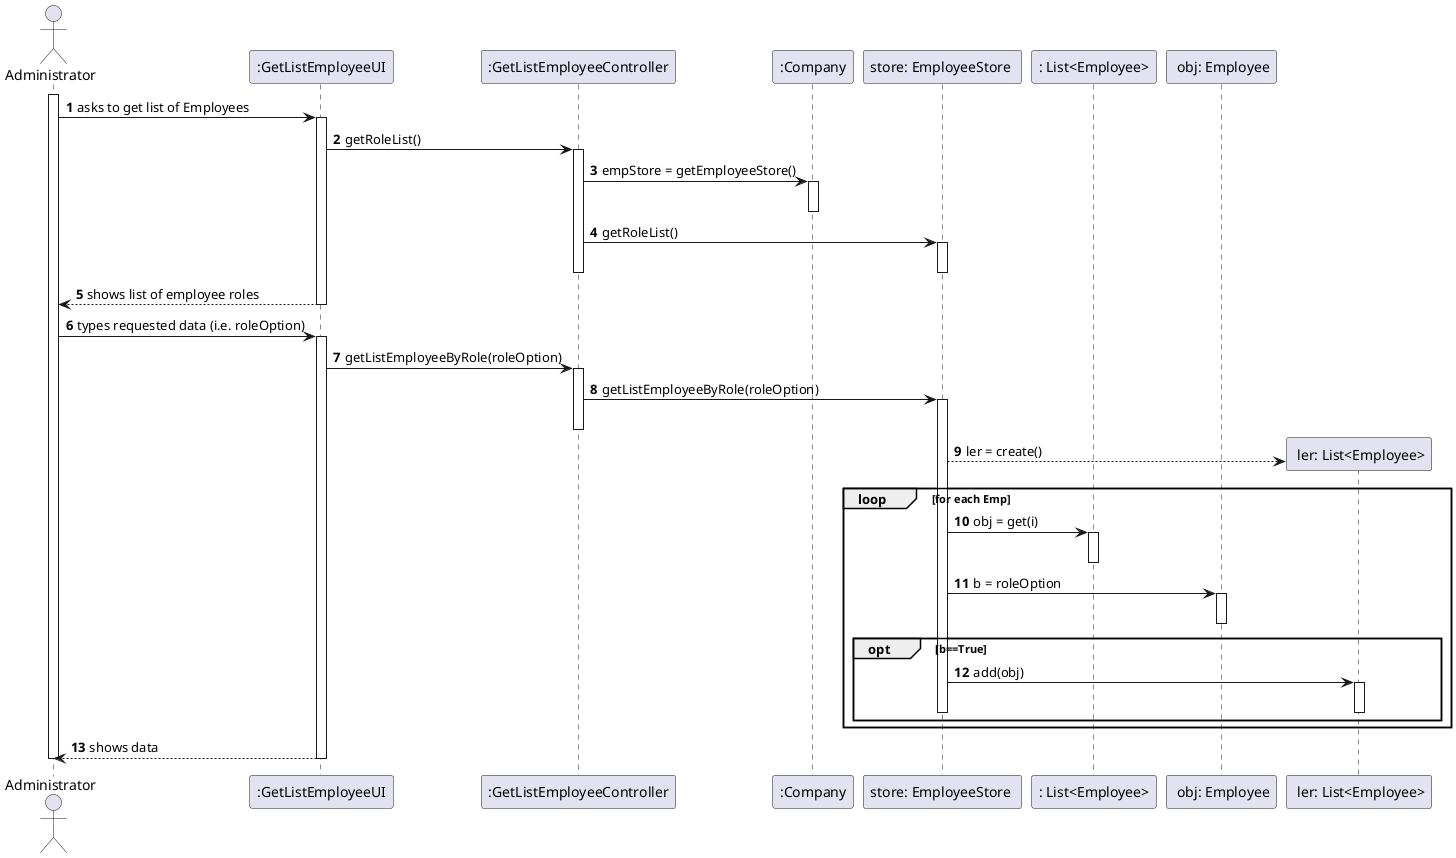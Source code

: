 @startuml
autonumber
actor "Administrator" as Admin

participant ":GetListEmployeeUI" as ListUI
participant ":GetListEmployeeController" as ListController
participant ":Company" as C
participant "store: EmployeeStore " as store
participant ": List<Employee>" as leRole
participant " obj: Employee" as objEmp
participant " ler: List<Employee>" as ler


activate Admin
'1'
Admin -> ListUI : asks to get list of Employees
activate ListUI

'2'
ListUI -> ListController : getRoleList()
activate ListController


'3'
ListController -> C : empStore = getEmployeeStore()
activate C
deactivate C

'4'
ListController -> store : getRoleList()
activate store
deactivate store
deactivate ListController


'5'
ListUI --> Admin : shows list of employee roles
deactivate ListUI

'6'
Admin -> ListUI : types requested data (i.e. roleOption)
activate ListUI

'7'
ListUI -> ListController : getListEmployeeByRole(roleOption)
activate ListController


'8'
ListController -> store : getListEmployeeByRole(roleOption)
activate store
deactivate ListController

'9'
store --> ler **: ler = create()


loop for each Emp
'10'
store -> leRole : obj = get(i)
activate leRole
deactivate leRole

'12'
store -> objEmp : b = roleOption
activate objEmp
deactivate objEmp
opt b==True

'13'
store -> ler : add(obj)
activate ler
deactivate ler
deactivate store

end opt
end loop

'14'
ListUI --> Admin : shows data
deactivate ler
deactivate ListUI


deactivate Admin

@enduml